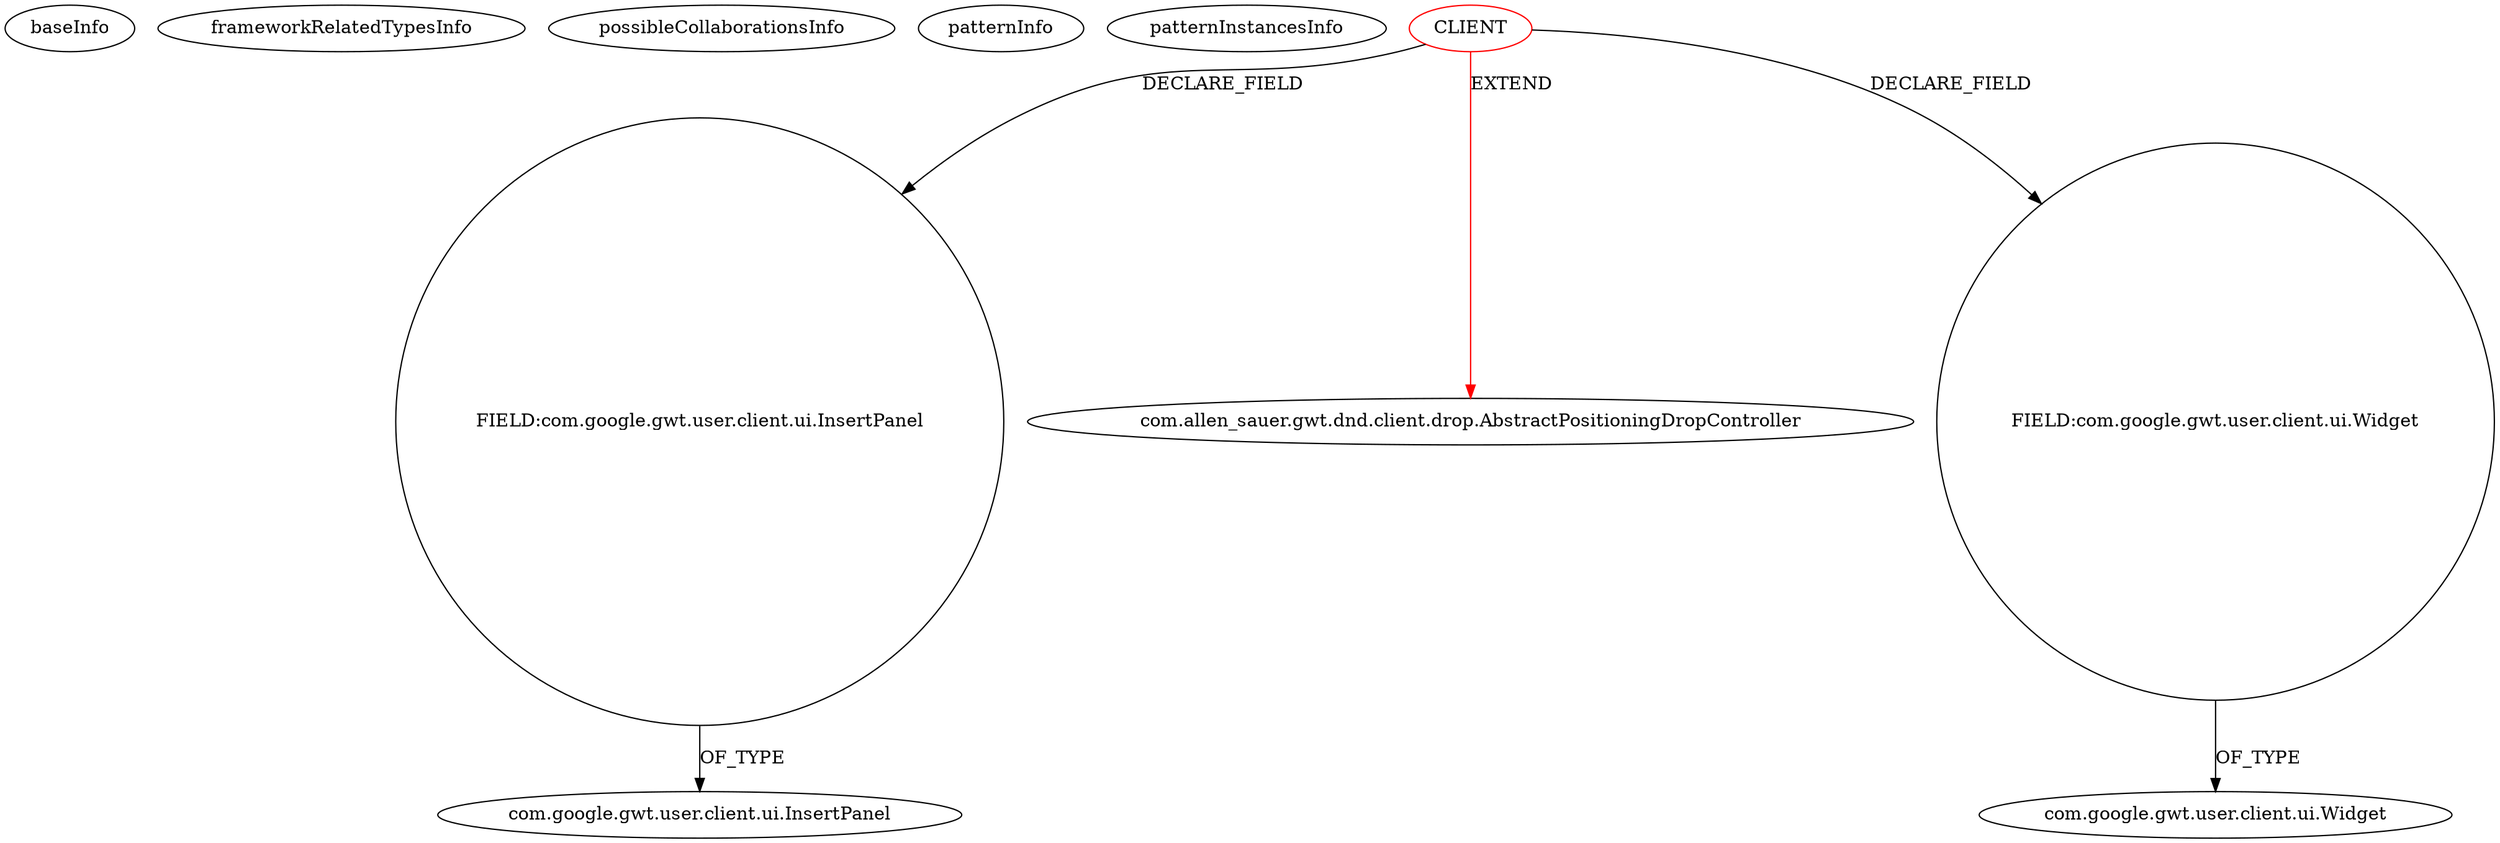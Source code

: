digraph {
baseInfo[graphId=1367,category="pattern",isAnonymous=false,possibleRelation=false]
frameworkRelatedTypesInfo[0="com.allen_sauer.gwt.dnd.client.drop.AbstractPositioningDropController"]
possibleCollaborationsInfo[]
patternInfo[frequency=2.0,patternRootClient=0]
patternInstancesInfo[0="luxferrari-AlgebrApp~/luxferrari-AlgebrApp/AlgebrApp-master/AlgebrApp/src/org/luxferrari/algebrapp/client/HorizontalPanelDropController.java~HorizontalPanelDropController~3661",1="chrte-TemperatureWatcher~/chrte-TemperatureWatcher/TemperatureWatcher-master/src/com/google/gwt/sample/stockwatcher/client/FlexTableDropController.java~FlexTableDropController~1082"]
6[label="com.google.gwt.user.client.ui.InsertPanel",vertexType="FRAMEWORK_INTERFACE_TYPE",isFrameworkType=false]
5[label="FIELD:com.google.gwt.user.client.ui.InsertPanel",vertexType="FIELD_DECLARATION",isFrameworkType=false,shape=circle]
0[label="CLIENT",vertexType="ROOT_CLIENT_CLASS_DECLARATION",isFrameworkType=false,color=red]
1[label="com.allen_sauer.gwt.dnd.client.drop.AbstractPositioningDropController",vertexType="FRAMEWORK_CLASS_TYPE",isFrameworkType=false]
10[label="FIELD:com.google.gwt.user.client.ui.Widget",vertexType="FIELD_DECLARATION",isFrameworkType=false,shape=circle]
11[label="com.google.gwt.user.client.ui.Widget",vertexType="FRAMEWORK_CLASS_TYPE",isFrameworkType=false]
0->5[label="DECLARE_FIELD"]
0->10[label="DECLARE_FIELD"]
5->6[label="OF_TYPE"]
0->1[label="EXTEND",color=red]
10->11[label="OF_TYPE"]
}
